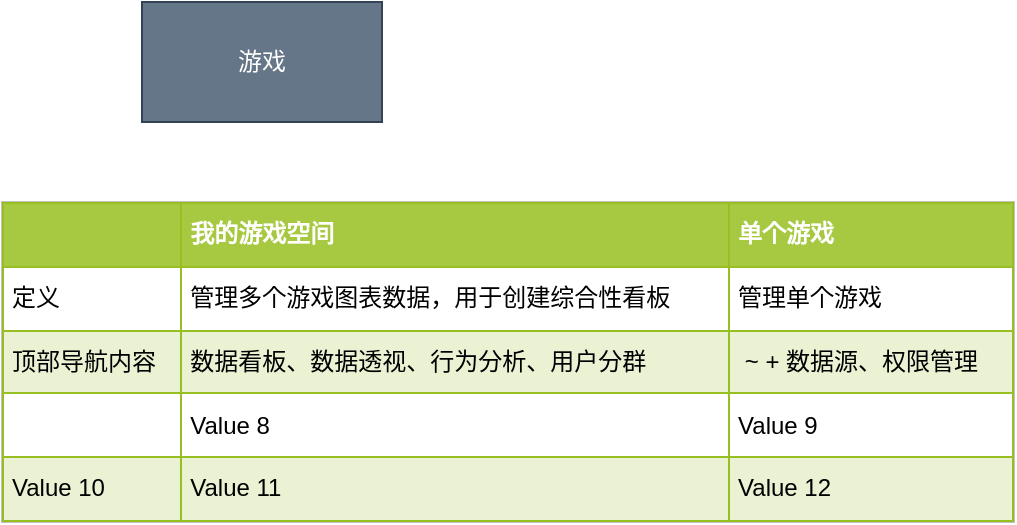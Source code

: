 <mxfile version="21.7.2" type="github" pages="2">
  <diagram id="UFjr5D8nX8CWeSErPRjB" name="第 1 页">
    <mxGraphModel dx="1254" dy="670" grid="1" gridSize="10" guides="1" tooltips="1" connect="1" arrows="1" fold="1" page="1" pageScale="1" pageWidth="827" pageHeight="583" math="0" shadow="0">
      <root>
        <mxCell id="0" />
        <mxCell id="1" parent="0" />
        <mxCell id="fOOE3ZnmewSucdUrNxlC-1" value="游戏" style="rounded=0;whiteSpace=wrap;html=1;fillColor=#647687;strokeColor=#314354;fontColor=#ffffff;" parent="1" vertex="1">
          <mxGeometry x="120" y="120" width="120" height="60" as="geometry" />
        </mxCell>
        <mxCell id="fOOE3ZnmewSucdUrNxlC-2" value="&lt;table border=&quot;1&quot; width=&quot;100%&quot; cellpadding=&quot;4&quot; style=&quot;width: 100% ; height: 100% ; border-collapse: collapse&quot;&gt;&lt;tbody&gt;&lt;tr style=&quot;background-color: #a7c942 ; color: #ffffff ; border: 1px solid #98bf21&quot;&gt;&lt;th align=&quot;left&quot;&gt;&lt;/th&gt;&lt;th align=&quot;left&quot;&gt;我的游戏空间&lt;/th&gt;&lt;th align=&quot;left&quot;&gt;单个游戏&lt;/th&gt;&lt;/tr&gt;&lt;tr style=&quot;border: 1px solid #98bf21&quot;&gt;&lt;td&gt;定义&lt;/td&gt;&lt;td&gt;管理多个游戏图表数据，用于创建综合性看板&lt;/td&gt;&lt;td&gt;管理单个游戏&lt;/td&gt;&lt;/tr&gt;&lt;tr style=&quot;background-color: #eaf2d3 ; border: 1px solid #98bf21&quot;&gt;&lt;td&gt;顶部导航内容&lt;/td&gt;&lt;td&gt;数据看板、数据透视、行为分析、用户分群&lt;/td&gt;&lt;td&gt;&amp;nbsp;~ + 数据源、权限管理&lt;/td&gt;&lt;/tr&gt;&lt;tr style=&quot;border: 1px solid #98bf21&quot;&gt;&lt;td&gt;&lt;br&gt;&lt;/td&gt;&lt;td&gt;Value 8&lt;/td&gt;&lt;td&gt;Value 9&lt;/td&gt;&lt;/tr&gt;&lt;tr style=&quot;background-color: #eaf2d3 ; border: 1px solid #98bf21&quot;&gt;&lt;td&gt;Value 10&lt;/td&gt;&lt;td&gt;Value 11&lt;/td&gt;&lt;td&gt;Value 12&lt;/td&gt;&lt;/tr&gt;&lt;/tbody&gt;&lt;/table&gt;" style="text;html=1;strokeColor=#c0c0c0;fillColor=#ffffff;overflow=fill;rounded=0;" parent="1" vertex="1">
          <mxGeometry x="50" y="220" width="506" height="160" as="geometry" />
        </mxCell>
      </root>
    </mxGraphModel>
  </diagram>
  <diagram id="h6a42zIzRrJFiKIyOigt" name="第 2 页">
    <mxGraphModel dx="882" dy="583" grid="1" gridSize="10" guides="1" tooltips="1" connect="1" arrows="1" fold="1" page="1" pageScale="1" pageWidth="827" pageHeight="1169" math="0" shadow="0">
      <root>
        <mxCell id="0" />
        <mxCell id="1" parent="0" />
        <mxCell id="hCrUyMNeQf5XTQwkRWOc-12" value="" style="group" vertex="1" connectable="0" parent="1">
          <mxGeometry x="74" y="185" width="662" height="192" as="geometry" />
        </mxCell>
        <mxCell id="hCrUyMNeQf5XTQwkRWOc-1" value="物理表" style="rounded=0;whiteSpace=wrap;html=1;fillColor=#647687;strokeColor=#314354;fontColor=#ffffff;" vertex="1" parent="hCrUyMNeQf5XTQwkRWOc-12">
          <mxGeometry x="268" y="62" width="120" height="60" as="geometry" />
        </mxCell>
        <mxCell id="hCrUyMNeQf5XTQwkRWOc-2" value="数据治理" style="text;html=1;strokeColor=none;fillColor=none;align=center;verticalAlign=middle;whiteSpace=wrap;rounded=0;fontSize=14;" vertex="1" parent="hCrUyMNeQf5XTQwkRWOc-12">
          <mxGeometry x="298" y="25" width="60" height="30" as="geometry" />
        </mxCell>
        <mxCell id="hCrUyMNeQf5XTQwkRWOc-3" value="普罗" style="text;html=1;strokeColor=none;fillColor=none;align=center;verticalAlign=middle;whiteSpace=wrap;rounded=0;fontSize=14;" vertex="1" parent="hCrUyMNeQf5XTQwkRWOc-12">
          <mxGeometry x="64" y="25" width="60" height="30" as="geometry" />
        </mxCell>
        <mxCell id="hCrUyMNeQf5XTQwkRWOc-4" value="BI" style="text;html=1;strokeColor=none;fillColor=none;align=center;verticalAlign=middle;whiteSpace=wrap;rounded=0;fontSize=14;" vertex="1" parent="hCrUyMNeQf5XTQwkRWOc-12">
          <mxGeometry x="538" y="25" width="60" height="30" as="geometry" />
        </mxCell>
        <mxCell id="hCrUyMNeQf5XTQwkRWOc-6" style="edgeStyle=orthogonalEdgeStyle;rounded=0;orthogonalLoop=1;jettySize=auto;html=1;exitX=1;exitY=0.5;exitDx=0;exitDy=0;entryX=0;entryY=0.5;entryDx=0;entryDy=0;" edge="1" parent="hCrUyMNeQf5XTQwkRWOc-12" source="hCrUyMNeQf5XTQwkRWOc-5" target="hCrUyMNeQf5XTQwkRWOc-1">
          <mxGeometry relative="1" as="geometry" />
        </mxCell>
        <mxCell id="hCrUyMNeQf5XTQwkRWOc-5" value="用户标签A" style="rounded=0;whiteSpace=wrap;html=1;fillColor=#f5f5f5;strokeColor=#666666;fontColor=#333333;" vertex="1" parent="hCrUyMNeQf5XTQwkRWOc-12">
          <mxGeometry x="38" y="62" width="120" height="60" as="geometry" />
        </mxCell>
        <mxCell id="hCrUyMNeQf5XTQwkRWOc-8" value="用户标签&lt;font color=&quot;#cc6600&quot;&gt;A&#39;&lt;/font&gt;" style="rounded=0;whiteSpace=wrap;html=1;fillColor=#f5f5f5;strokeColor=#666666;fontColor=#333333;" vertex="1" parent="hCrUyMNeQf5XTQwkRWOc-12">
          <mxGeometry x="508" y="62" width="120" height="60" as="geometry" />
        </mxCell>
        <mxCell id="hCrUyMNeQf5XTQwkRWOc-9" style="edgeStyle=orthogonalEdgeStyle;rounded=0;orthogonalLoop=1;jettySize=auto;html=1;exitX=1;exitY=0.5;exitDx=0;exitDy=0;entryX=0;entryY=0.5;entryDx=0;entryDy=0;" edge="1" parent="hCrUyMNeQf5XTQwkRWOc-12" source="hCrUyMNeQf5XTQwkRWOc-1" target="hCrUyMNeQf5XTQwkRWOc-8">
          <mxGeometry relative="1" as="geometry" />
        </mxCell>
        <mxCell id="hCrUyMNeQf5XTQwkRWOc-10" value="普罗创建的用户标签在治理上产生物理表" style="text;html=1;strokeColor=none;fillColor=none;align=center;verticalAlign=middle;whiteSpace=wrap;rounded=0;fontSize=10;" vertex="1" parent="hCrUyMNeQf5XTQwkRWOc-12">
          <mxGeometry x="148" y="131" width="130" height="30" as="geometry" />
        </mxCell>
        <mxCell id="hCrUyMNeQf5XTQwkRWOc-11" value="BI引用该部分表创建BI侧的用户标签" style="text;html=1;strokeColor=none;fillColor=none;align=center;verticalAlign=middle;whiteSpace=wrap;rounded=0;fontSize=10;" vertex="1" parent="hCrUyMNeQf5XTQwkRWOc-12">
          <mxGeometry x="383" y="131" width="130" height="30" as="geometry" />
        </mxCell>
      </root>
    </mxGraphModel>
  </diagram>
</mxfile>
